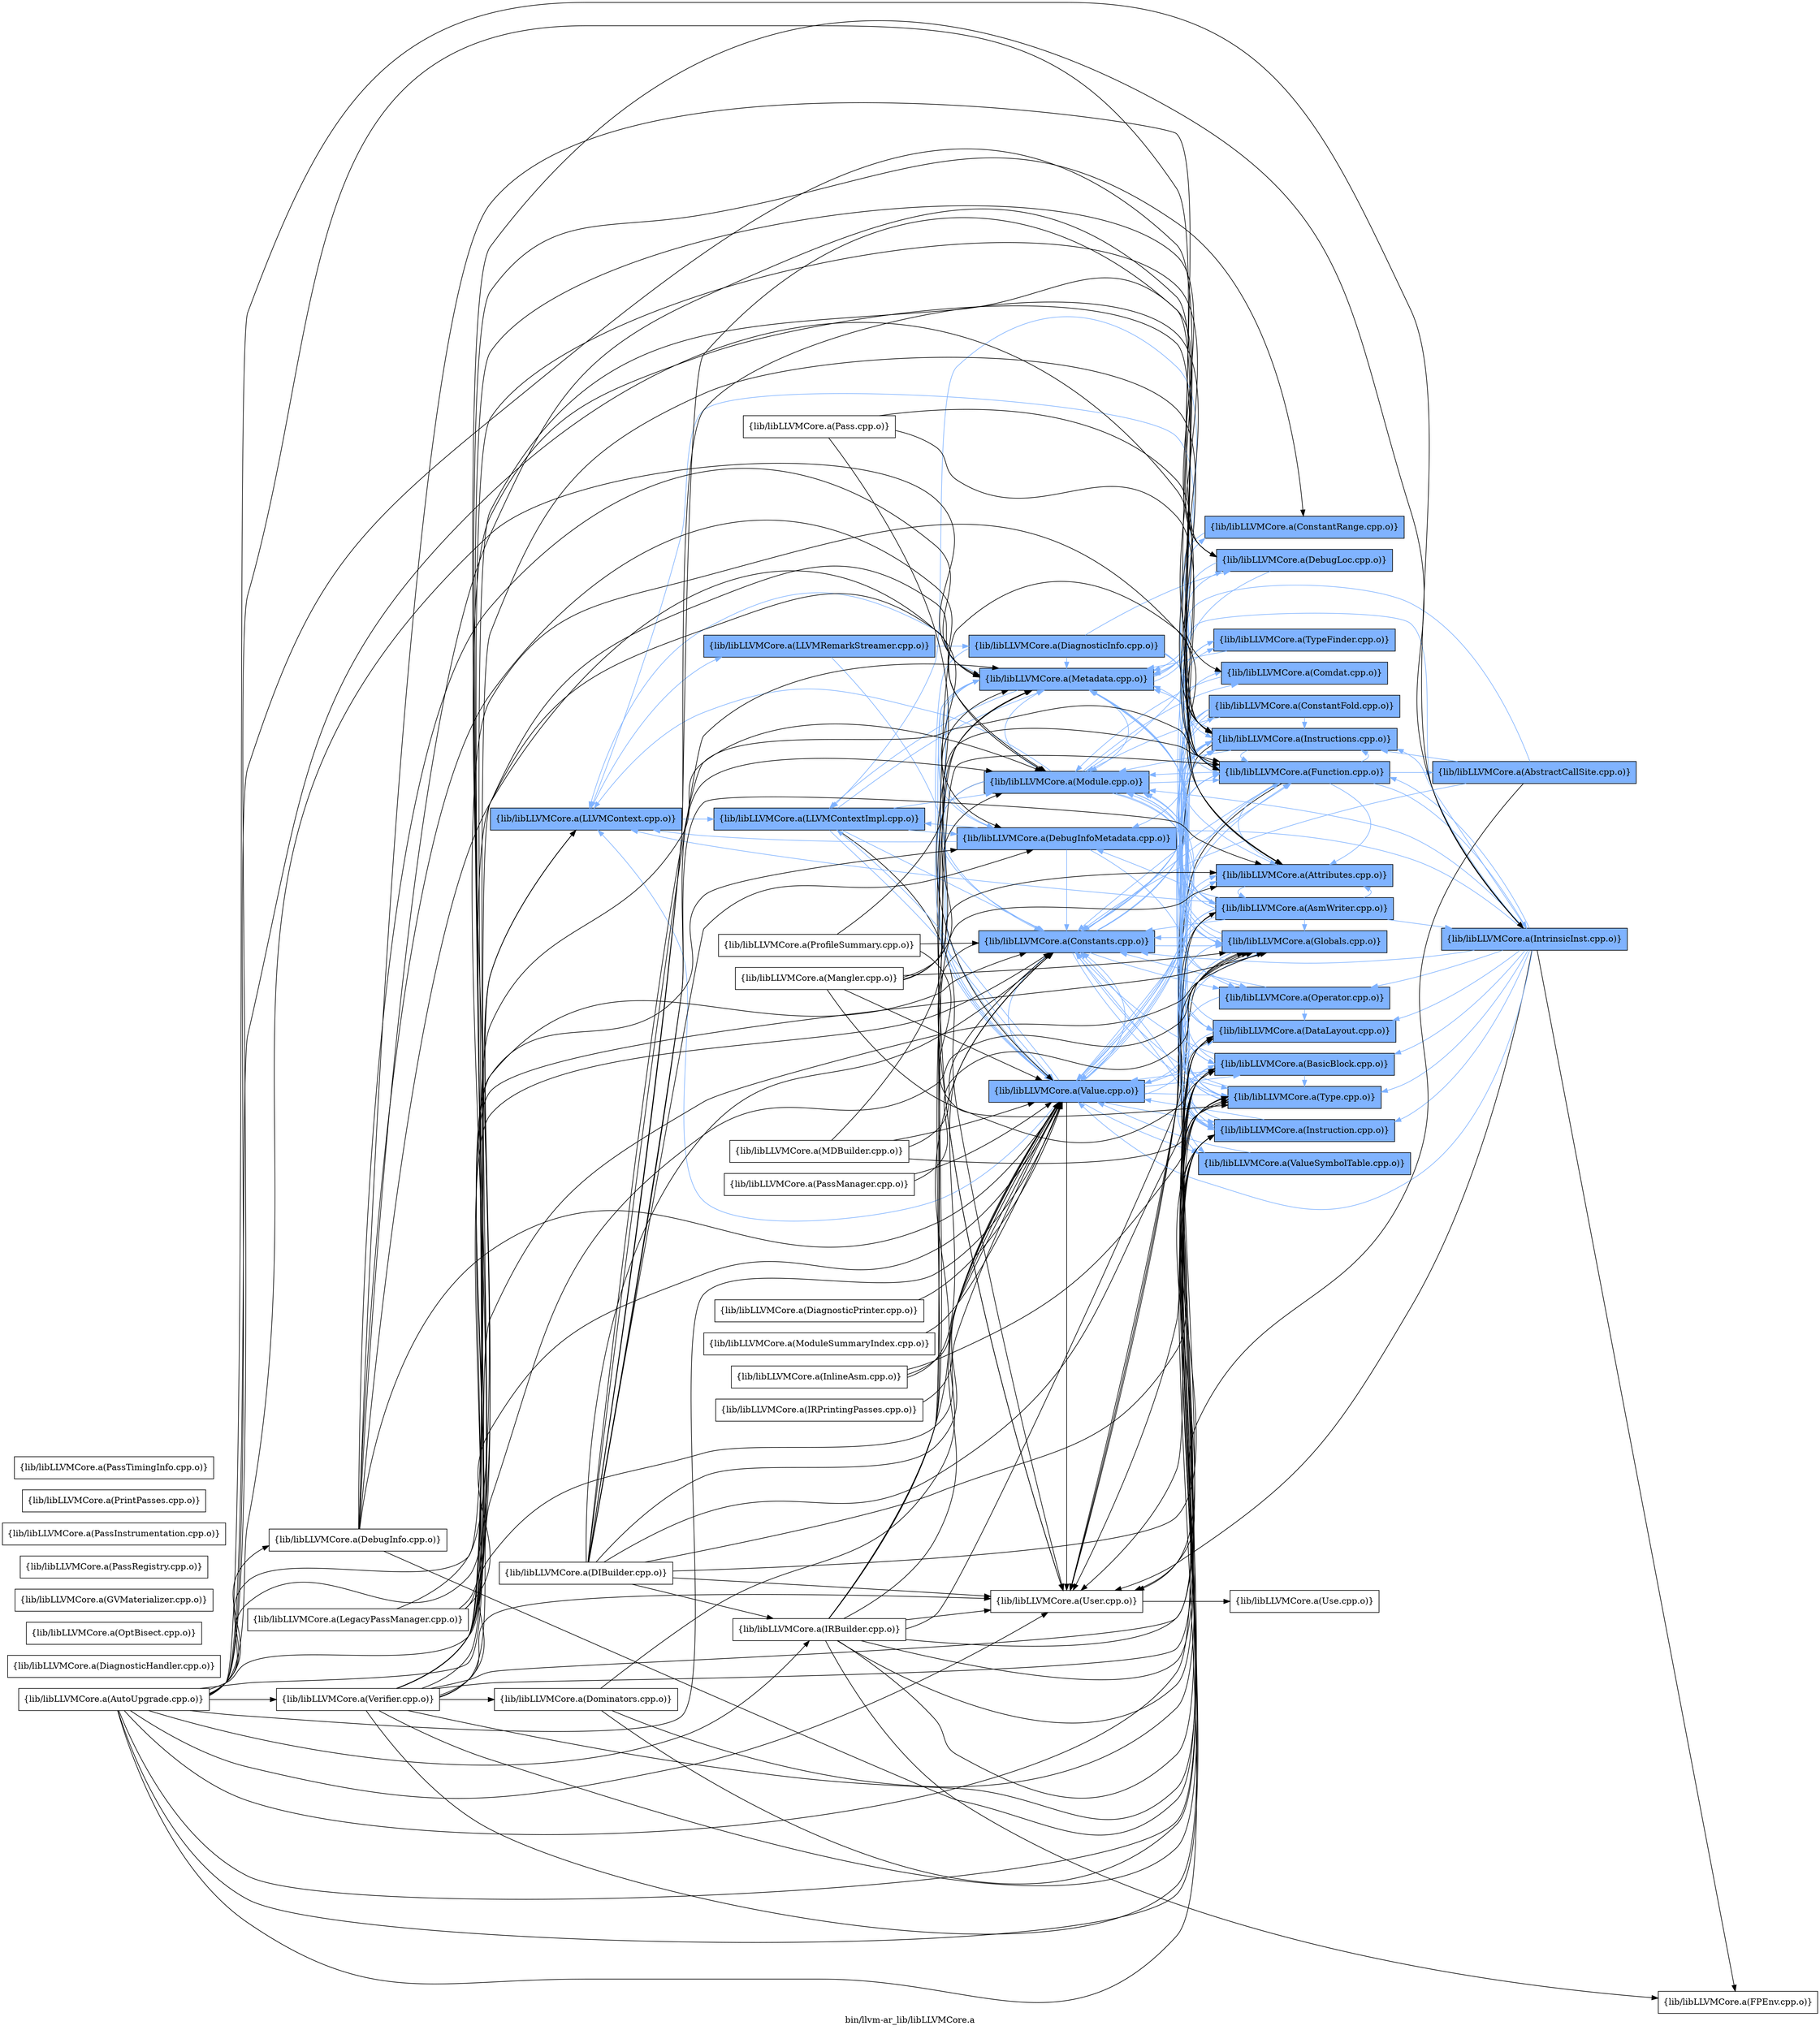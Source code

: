 digraph "bin/llvm-ar_lib/libLLVMCore.a" {
	label="bin/llvm-ar_lib/libLLVMCore.a";
	rankdir=LR;
	{ rank=same; Node0x55c13818ba88;  }
	{ rank=same; Node0x55c138185598; Node0x55c138186128;  }
	{ rank=same; Node0x55c13818edc8; Node0x55c138189008; Node0x55c13818eeb8; Node0x55c13818e2d8; Node0x55c138189cd8; Node0x55c1381890a8; Node0x55c13818ca78;  }
	{ rank=same; Node0x55c13818ebe8; Node0x55c13818e698; Node0x55c13818c578; Node0x55c138188518; Node0x55c13818d6a8; Node0x55c13818c8e8; Node0x55c13818b998; Node0x55c138188798; Node0x55c13818f048; Node0x55c13818b948; Node0x55c138186358; Node0x55c13818abd8; Node0x55c138185b38; Node0x55c138188298; Node0x55c13818a9a8; Node0x55c1381880b8; Node0x55c138189738;  }
	{ rank=same; Node0x55c13818bda8; Node0x55c13818c9d8;  }
	{ rank=same; Node0x55c13818ba88;  }
	{ rank=same; Node0x55c138185598; Node0x55c138186128;  }
	{ rank=same; Node0x55c13818edc8; Node0x55c138189008; Node0x55c13818eeb8; Node0x55c13818e2d8; Node0x55c138189cd8; Node0x55c1381890a8; Node0x55c13818ca78;  }
	{ rank=same; Node0x55c13818ebe8; Node0x55c13818e698; Node0x55c13818c578; Node0x55c138188518; Node0x55c13818d6a8; Node0x55c13818c8e8; Node0x55c13818b998; Node0x55c138188798; Node0x55c13818f048; Node0x55c13818b948; Node0x55c138186358; Node0x55c13818abd8; Node0x55c138185b38; Node0x55c138188298; Node0x55c13818a9a8; Node0x55c1381880b8; Node0x55c138189738;  }
	{ rank=same; Node0x55c13818bda8; Node0x55c13818c9d8;  }

	Node0x55c13818ba88 [shape=record,shape=box,group=1,style=filled,fillcolor="0.600000 0.5 1",label="{lib/libLLVMCore.a(LLVMContext.cpp.o)}"];
	Node0x55c13818ba88 -> Node0x55c138185598[color="0.600000 0.5 1"];
	Node0x55c13818ba88 -> Node0x55c138186128[color="0.600000 0.5 1"];
	Node0x55c138185598 [shape=record,shape=box,group=1,style=filled,fillcolor="0.600000 0.5 1",label="{lib/libLLVMCore.a(LLVMContextImpl.cpp.o)}"];
	Node0x55c138185598 -> Node0x55c13818edc8[color="0.600000 0.5 1"];
	Node0x55c138185598 -> Node0x55c138189008[color="0.600000 0.5 1"];
	Node0x55c138185598 -> Node0x55c13818eeb8[color="0.600000 0.5 1"];
	Node0x55c138185598 -> Node0x55c13818e2d8[color="0.600000 0.5 1"];
	Node0x55c138185598 -> Node0x55c138189cd8;
	Node0x55c138185598 -> Node0x55c1381890a8[color="0.600000 0.5 1"];
	Node0x55c138186128 [shape=record,shape=box,group=1,style=filled,fillcolor="0.600000 0.5 1",label="{lib/libLLVMCore.a(LLVMRemarkStreamer.cpp.o)}"];
	Node0x55c138186128 -> Node0x55c13818ca78[color="0.600000 0.5 1"];
	Node0x55c138186128 -> Node0x55c1381890a8[color="0.600000 0.5 1"];
	Node0x55c13818db58 [shape=record,shape=box,group=0,label="{lib/libLLVMCore.a(DiagnosticPrinter.cpp.o)}"];
	Node0x55c13818db58 -> Node0x55c1381890a8;
	Node0x55c1381890a8 [shape=record,shape=box,group=1,style=filled,fillcolor="0.600000 0.5 1",label="{lib/libLLVMCore.a(Value.cpp.o)}"];
	Node0x55c1381890a8 -> Node0x55c13818ba88[color="0.600000 0.5 1"];
	Node0x55c1381890a8 -> Node0x55c13818ebe8[color="0.600000 0.5 1"];
	Node0x55c1381890a8 -> Node0x55c13818edc8[color="0.600000 0.5 1"];
	Node0x55c1381890a8 -> Node0x55c13818e698[color="0.600000 0.5 1"];
	Node0x55c1381890a8 -> Node0x55c13818a9a8[color="0.600000 0.5 1"];
	Node0x55c1381890a8 -> Node0x55c13818c578[color="0.600000 0.5 1"];
	Node0x55c1381890a8 -> Node0x55c13818b948[color="0.600000 0.5 1"];
	Node0x55c1381890a8 -> Node0x55c138188518[color="0.600000 0.5 1"];
	Node0x55c1381890a8 -> Node0x55c1381880b8[color="0.600000 0.5 1"];
	Node0x55c1381890a8 -> Node0x55c138185598[color="0.600000 0.5 1"];
	Node0x55c1381890a8 -> Node0x55c13818eeb8[color="0.600000 0.5 1"];
	Node0x55c1381890a8 -> Node0x55c13818b998[color="0.600000 0.5 1"];
	Node0x55c1381890a8 -> Node0x55c138189cd8;
	Node0x55c1381890a8 -> Node0x55c138185b38[color="0.600000 0.5 1"];
	Node0x55c13818ca78 [shape=record,shape=box,group=1,style=filled,fillcolor="0.600000 0.5 1",label="{lib/libLLVMCore.a(DiagnosticInfo.cpp.o)}"];
	Node0x55c13818ca78 -> Node0x55c13818ebe8[color="0.600000 0.5 1"];
	Node0x55c13818ca78 -> Node0x55c13818e698[color="0.600000 0.5 1"];
	Node0x55c13818ca78 -> Node0x55c138189738[color="0.600000 0.5 1"];
	Node0x55c13818ca78 -> Node0x55c13818f048[color="0.600000 0.5 1"];
	Node0x55c13818ca78 -> Node0x55c13818eeb8[color="0.600000 0.5 1"];
	Node0x55c13818ca78 -> Node0x55c1381890a8[color="0.600000 0.5 1"];
	Node0x55c13818ebe8 [shape=record,shape=box,group=1,style=filled,fillcolor="0.600000 0.5 1",label="{lib/libLLVMCore.a(Function.cpp.o)}"];
	Node0x55c13818ebe8 -> Node0x55c13818ba88[color="0.600000 0.5 1"];
	Node0x55c13818ebe8 -> Node0x55c13818edc8[color="0.600000 0.5 1"];
	Node0x55c13818ebe8 -> Node0x55c13818a9a8[color="0.600000 0.5 1"];
	Node0x55c13818ebe8 -> Node0x55c13818c578[color="0.600000 0.5 1"];
	Node0x55c13818ebe8 -> Node0x55c13818b948[color="0.600000 0.5 1"];
	Node0x55c13818ebe8 -> Node0x55c1381880b8[color="0.600000 0.5 1"];
	Node0x55c13818ebe8 -> Node0x55c13818bda8[color="0.600000 0.5 1"];
	Node0x55c13818ebe8 -> Node0x55c13818c9d8[color="0.600000 0.5 1"];
	Node0x55c13818ebe8 -> Node0x55c13818eeb8[color="0.600000 0.5 1"];
	Node0x55c13818ebe8 -> Node0x55c13818e2d8[color="0.600000 0.5 1"];
	Node0x55c13818ebe8 -> Node0x55c13818b998[color="0.600000 0.5 1"];
	Node0x55c13818ebe8 -> Node0x55c138189cd8;
	Node0x55c13818ebe8 -> Node0x55c1381890a8[color="0.600000 0.5 1"];
	Node0x55c13818ebe8 -> Node0x55c138185b38[color="0.600000 0.5 1"];
	Node0x55c13818e698 [shape=record,shape=box,group=1,style=filled,fillcolor="0.600000 0.5 1",label="{lib/libLLVMCore.a(Instruction.cpp.o)}"];
	Node0x55c13818e698 -> Node0x55c13818edc8[color="0.600000 0.5 1"];
	Node0x55c13818e698 -> Node0x55c13818a9a8[color="0.600000 0.5 1"];
	Node0x55c13818e698 -> Node0x55c13818c578[color="0.600000 0.5 1"];
	Node0x55c13818e698 -> Node0x55c1381880b8[color="0.600000 0.5 1"];
	Node0x55c13818e698 -> Node0x55c13818eeb8[color="0.600000 0.5 1"];
	Node0x55c13818e698 -> Node0x55c138189cd8;
	Node0x55c13818e698 -> Node0x55c1381890a8[color="0.600000 0.5 1"];
	Node0x55c138189738 [shape=record,shape=box,group=1,style=filled,fillcolor="0.600000 0.5 1",label="{lib/libLLVMCore.a(AsmWriter.cpp.o)}"];
	Node0x55c138189738 -> Node0x55c13818ba88[color="0.600000 0.5 1"];
	Node0x55c138189738 -> Node0x55c13818ebe8[color="0.600000 0.5 1"];
	Node0x55c138189738 -> Node0x55c13818edc8[color="0.600000 0.5 1"];
	Node0x55c138189738 -> Node0x55c13818e698[color="0.600000 0.5 1"];
	Node0x55c138189738 -> Node0x55c13818a9a8[color="0.600000 0.5 1"];
	Node0x55c138189738 -> Node0x55c13818c578[color="0.600000 0.5 1"];
	Node0x55c138189738 -> Node0x55c138188518[color="0.600000 0.5 1"];
	Node0x55c138189738 -> Node0x55c1381880b8[color="0.600000 0.5 1"];
	Node0x55c138189738 -> Node0x55c138189008[color="0.600000 0.5 1"];
	Node0x55c138189738 -> Node0x55c138186358[color="0.600000 0.5 1"];
	Node0x55c138189738 -> Node0x55c13818bda8[color="0.600000 0.5 1"];
	Node0x55c138189738 -> Node0x55c13818eeb8[color="0.600000 0.5 1"];
	Node0x55c138189738 -> Node0x55c13818e2d8[color="0.600000 0.5 1"];
	Node0x55c138189738 -> Node0x55c13818c8e8[color="0.600000 0.5 1"];
	Node0x55c138189738 -> Node0x55c13818b998[color="0.600000 0.5 1"];
	Node0x55c138189738 -> Node0x55c13818abd8[color="0.600000 0.5 1"];
	Node0x55c138189738 -> Node0x55c138189cd8;
	Node0x55c138189738 -> Node0x55c1381890a8[color="0.600000 0.5 1"];
	Node0x55c13818f048 [shape=record,shape=box,group=1,style=filled,fillcolor="0.600000 0.5 1",label="{lib/libLLVMCore.a(DebugLoc.cpp.o)}"];
	Node0x55c13818f048 -> Node0x55c138189008[color="0.600000 0.5 1"];
	Node0x55c13818f048 -> Node0x55c13818eeb8[color="0.600000 0.5 1"];
	Node0x55c13818eeb8 [shape=record,shape=box,group=1,style=filled,fillcolor="0.600000 0.5 1",label="{lib/libLLVMCore.a(Metadata.cpp.o)}"];
	Node0x55c13818eeb8 -> Node0x55c13818ba88[color="0.600000 0.5 1"];
	Node0x55c13818eeb8 -> Node0x55c13818edc8[color="0.600000 0.5 1"];
	Node0x55c13818eeb8 -> Node0x55c138188798[color="0.600000 0.5 1"];
	Node0x55c13818eeb8 -> Node0x55c138189008[color="0.600000 0.5 1"];
	Node0x55c13818eeb8 -> Node0x55c13818f048[color="0.600000 0.5 1"];
	Node0x55c13818eeb8 -> Node0x55c138185598[color="0.600000 0.5 1"];
	Node0x55c13818eeb8 -> Node0x55c13818e2d8[color="0.600000 0.5 1"];
	Node0x55c13818eeb8 -> Node0x55c13818b998[color="0.600000 0.5 1"];
	Node0x55c13818eeb8 -> Node0x55c1381890a8[color="0.600000 0.5 1"];
	Node0x55c13818edc8 [shape=record,shape=box,group=1,style=filled,fillcolor="0.600000 0.5 1",label="{lib/libLLVMCore.a(Constants.cpp.o)}"];
	Node0x55c13818edc8 -> Node0x55c13818ebe8[color="0.600000 0.5 1"];
	Node0x55c13818edc8 -> Node0x55c13818e698[color="0.600000 0.5 1"];
	Node0x55c13818edc8 -> Node0x55c13818c578[color="0.600000 0.5 1"];
	Node0x55c13818edc8 -> Node0x55c138188518[color="0.600000 0.5 1"];
	Node0x55c13818edc8 -> Node0x55c13818d6a8[color="0.600000 0.5 1"];
	Node0x55c13818edc8 -> Node0x55c13818c8e8[color="0.600000 0.5 1"];
	Node0x55c13818edc8 -> Node0x55c13818b998[color="0.600000 0.5 1"];
	Node0x55c13818edc8 -> Node0x55c138189cd8;
	Node0x55c13818edc8 -> Node0x55c1381890a8[color="0.600000 0.5 1"];
	Node0x55c13818a9a8 [shape=record,shape=box,group=1,style=filled,fillcolor="0.600000 0.5 1",label="{lib/libLLVMCore.a(BasicBlock.cpp.o)}"];
	Node0x55c13818a9a8 -> Node0x55c13818edc8[color="0.600000 0.5 1"];
	Node0x55c13818a9a8 -> Node0x55c13818e698[color="0.600000 0.5 1"];
	Node0x55c13818a9a8 -> Node0x55c13818eeb8[color="0.600000 0.5 1"];
	Node0x55c13818a9a8 -> Node0x55c13818b998[color="0.600000 0.5 1"];
	Node0x55c13818a9a8 -> Node0x55c138189cd8;
	Node0x55c13818a9a8 -> Node0x55c1381890a8[color="0.600000 0.5 1"];
	Node0x55c13818a9a8 -> Node0x55c138185b38[color="0.600000 0.5 1"];
	Node0x55c13818c578 [shape=record,shape=box,group=1,style=filled,fillcolor="0.600000 0.5 1",label="{lib/libLLVMCore.a(Instructions.cpp.o)}"];
	Node0x55c13818c578 -> Node0x55c13818ebe8[color="0.600000 0.5 1"];
	Node0x55c13818c578 -> Node0x55c13818edc8[color="0.600000 0.5 1"];
	Node0x55c13818c578 -> Node0x55c13818e698[color="0.600000 0.5 1"];
	Node0x55c13818c578 -> Node0x55c13818a9a8[color="0.600000 0.5 1"];
	Node0x55c13818c578 -> Node0x55c13818b948[color="0.600000 0.5 1"];
	Node0x55c13818c578 -> Node0x55c1381880b8[color="0.600000 0.5 1"];
	Node0x55c13818c578 -> Node0x55c138185598[color="0.600000 0.5 1"];
	Node0x55c13818c578 -> Node0x55c13818eeb8[color="0.600000 0.5 1"];
	Node0x55c13818c578 -> Node0x55c13818e2d8[color="0.600000 0.5 1"];
	Node0x55c13818c578 -> Node0x55c13818b998[color="0.600000 0.5 1"];
	Node0x55c13818c578 -> Node0x55c138189cd8;
	Node0x55c13818c578 -> Node0x55c1381890a8[color="0.600000 0.5 1"];
	Node0x55c13818b948 [shape=record,shape=box,group=1,style=filled,fillcolor="0.600000 0.5 1",label="{lib/libLLVMCore.a(DataLayout.cpp.o)}"];
	Node0x55c13818b948 -> Node0x55c138188518[color="0.600000 0.5 1"];
	Node0x55c13818b948 -> Node0x55c13818e2d8[color="0.600000 0.5 1"];
	Node0x55c13818b948 -> Node0x55c13818b998[color="0.600000 0.5 1"];
	Node0x55c1381880b8 [shape=record,shape=box,group=1,style=filled,fillcolor="0.600000 0.5 1",label="{lib/libLLVMCore.a(Attributes.cpp.o)}"];
	Node0x55c1381880b8 -> Node0x55c13818ebe8[color="0.600000 0.5 1"];
	Node0x55c1381880b8 -> Node0x55c138189738[color="0.600000 0.5 1"];
	Node0x55c13818bda8 [shape=record,shape=box,group=1,style=filled,fillcolor="0.600000 0.5 1",label="{lib/libLLVMCore.a(IntrinsicInst.cpp.o)}"];
	Node0x55c13818bda8 -> Node0x55c13818ebe8[color="0.600000 0.5 1"];
	Node0x55c13818bda8 -> Node0x55c13818edc8[color="0.600000 0.5 1"];
	Node0x55c13818bda8 -> Node0x55c13818e698[color="0.600000 0.5 1"];
	Node0x55c13818bda8 -> Node0x55c13818a9a8[color="0.600000 0.5 1"];
	Node0x55c13818bda8 -> Node0x55c13818c578[color="0.600000 0.5 1"];
	Node0x55c13818bda8 -> Node0x55c13818b948[color="0.600000 0.5 1"];
	Node0x55c13818bda8 -> Node0x55c138189008[color="0.600000 0.5 1"];
	Node0x55c13818bda8 -> Node0x55c13818d928;
	Node0x55c13818bda8 -> Node0x55c13818eeb8[color="0.600000 0.5 1"];
	Node0x55c13818bda8 -> Node0x55c13818e2d8[color="0.600000 0.5 1"];
	Node0x55c13818bda8 -> Node0x55c13818c8e8[color="0.600000 0.5 1"];
	Node0x55c13818bda8 -> Node0x55c13818b998[color="0.600000 0.5 1"];
	Node0x55c13818bda8 -> Node0x55c138189cd8;
	Node0x55c13818bda8 -> Node0x55c1381890a8[color="0.600000 0.5 1"];
	Node0x55c13818c9d8 [shape=record,shape=box,group=1,style=filled,fillcolor="0.600000 0.5 1",label="{lib/libLLVMCore.a(AbstractCallSite.cpp.o)}"];
	Node0x55c13818c9d8 -> Node0x55c13818edc8[color="0.600000 0.5 1"];
	Node0x55c13818c9d8 -> Node0x55c13818c578[color="0.600000 0.5 1"];
	Node0x55c13818c9d8 -> Node0x55c13818eeb8[color="0.600000 0.5 1"];
	Node0x55c13818c9d8 -> Node0x55c138189cd8;
	Node0x55c13818e2d8 [shape=record,shape=box,group=1,style=filled,fillcolor="0.600000 0.5 1",label="{lib/libLLVMCore.a(Module.cpp.o)}"];
	Node0x55c13818e2d8 -> Node0x55c13818ba88[color="0.600000 0.5 1"];
	Node0x55c13818e2d8 -> Node0x55c13818ebe8[color="0.600000 0.5 1"];
	Node0x55c13818e2d8 -> Node0x55c13818edc8[color="0.600000 0.5 1"];
	Node0x55c13818e2d8 -> Node0x55c13818b948[color="0.600000 0.5 1"];
	Node0x55c13818e2d8 -> Node0x55c138188518[color="0.600000 0.5 1"];
	Node0x55c13818e2d8 -> Node0x55c138186358[color="0.600000 0.5 1"];
	Node0x55c13818e2d8 -> Node0x55c13818eeb8[color="0.600000 0.5 1"];
	Node0x55c13818e2d8 -> Node0x55c13818b998[color="0.600000 0.5 1"];
	Node0x55c13818e2d8 -> Node0x55c13818abd8[color="0.600000 0.5 1"];
	Node0x55c13818e2d8 -> Node0x55c138189cd8;
	Node0x55c13818e2d8 -> Node0x55c1381890a8[color="0.600000 0.5 1"];
	Node0x55c13818e2d8 -> Node0x55c138185b38[color="0.600000 0.5 1"];
	Node0x55c13818b998 [shape=record,shape=box,group=1,style=filled,fillcolor="0.600000 0.5 1",label="{lib/libLLVMCore.a(Type.cpp.o)}"];
	Node0x55c13818b998 -> Node0x55c13818edc8[color="0.600000 0.5 1"];
	Node0x55c138189cd8 [shape=record,shape=box,group=0,label="{lib/libLLVMCore.a(User.cpp.o)}"];
	Node0x55c138189cd8 -> Node0x55c138188298;
	Node0x55c138185b38 [shape=record,shape=box,group=1,style=filled,fillcolor="0.600000 0.5 1",label="{lib/libLLVMCore.a(ValueSymbolTable.cpp.o)}"];
	Node0x55c138185b38 -> Node0x55c1381890a8[color="0.600000 0.5 1"];
	Node0x55c138188518 [shape=record,shape=box,group=1,style=filled,fillcolor="0.600000 0.5 1",label="{lib/libLLVMCore.a(Globals.cpp.o)}"];
	Node0x55c138188518 -> Node0x55c13818ebe8[color="0.600000 0.5 1"];
	Node0x55c138188518 -> Node0x55c13818edc8[color="0.600000 0.5 1"];
	Node0x55c138188518 -> Node0x55c13818eeb8[color="0.600000 0.5 1"];
	Node0x55c138188518 -> Node0x55c13818e2d8[color="0.600000 0.5 1"];
	Node0x55c138188518 -> Node0x55c13818b998[color="0.600000 0.5 1"];
	Node0x55c138188518 -> Node0x55c138189cd8;
	Node0x55c138188518 -> Node0x55c1381890a8[color="0.600000 0.5 1"];
	Node0x55c13818d6a8 [shape=record,shape=box,group=1,style=filled,fillcolor="0.600000 0.5 1",label="{lib/libLLVMCore.a(ConstantFold.cpp.o)}"];
	Node0x55c13818d6a8 -> Node0x55c13818ebe8[color="0.600000 0.5 1"];
	Node0x55c13818d6a8 -> Node0x55c13818edc8[color="0.600000 0.5 1"];
	Node0x55c13818d6a8 -> Node0x55c13818c578[color="0.600000 0.5 1"];
	Node0x55c13818d6a8 -> Node0x55c138188518[color="0.600000 0.5 1"];
	Node0x55c13818d6a8 -> Node0x55c13818e2d8[color="0.600000 0.5 1"];
	Node0x55c13818d6a8 -> Node0x55c13818c8e8[color="0.600000 0.5 1"];
	Node0x55c13818d6a8 -> Node0x55c13818b998[color="0.600000 0.5 1"];
	Node0x55c13818d6a8 -> Node0x55c1381890a8[color="0.600000 0.5 1"];
	Node0x55c13818c8e8 [shape=record,shape=box,group=1,style=filled,fillcolor="0.600000 0.5 1",label="{lib/libLLVMCore.a(Operator.cpp.o)}"];
	Node0x55c13818c8e8 -> Node0x55c13818edc8[color="0.600000 0.5 1"];
	Node0x55c13818c8e8 -> Node0x55c13818b948[color="0.600000 0.5 1"];
	Node0x55c13818c8e8 -> Node0x55c13818b998[color="0.600000 0.5 1"];
	Node0x55c138188798 [shape=record,shape=box,group=1,style=filled,fillcolor="0.600000 0.5 1",label="{lib/libLLVMCore.a(ConstantRange.cpp.o)}"];
	Node0x55c138188798 -> Node0x55c13818c578[color="0.600000 0.5 1"];
	Node0x55c138189008 [shape=record,shape=box,group=1,style=filled,fillcolor="0.600000 0.5 1",label="{lib/libLLVMCore.a(DebugInfoMetadata.cpp.o)}"];
	Node0x55c138189008 -> Node0x55c13818ba88[color="0.600000 0.5 1"];
	Node0x55c138189008 -> Node0x55c13818edc8[color="0.600000 0.5 1"];
	Node0x55c138189008 -> Node0x55c138185598[color="0.600000 0.5 1"];
	Node0x55c138189008 -> Node0x55c13818eeb8[color="0.600000 0.5 1"];
	Node0x55c138189008 -> Node0x55c13818b998[color="0.600000 0.5 1"];
	Node0x55c138186358 [shape=record,shape=box,group=1,style=filled,fillcolor="0.600000 0.5 1",label="{lib/libLLVMCore.a(Comdat.cpp.o)}"];
	Node0x55c138186358 -> Node0x55c13818e2d8[color="0.600000 0.5 1"];
	Node0x55c13818abd8 [shape=record,shape=box,group=1,style=filled,fillcolor="0.600000 0.5 1",label="{lib/libLLVMCore.a(TypeFinder.cpp.o)}"];
	Node0x55c13818abd8 -> Node0x55c13818ebe8[color="0.600000 0.5 1"];
	Node0x55c13818abd8 -> Node0x55c138188518[color="0.600000 0.5 1"];
	Node0x55c13818abd8 -> Node0x55c13818eeb8[color="0.600000 0.5 1"];
	Node0x55c13818d928 [shape=record,shape=box,group=0,label="{lib/libLLVMCore.a(FPEnv.cpp.o)}"];
	Node0x55c13818e378 [shape=record,shape=box,group=0,label="{lib/libLLVMCore.a(DebugInfo.cpp.o)}"];
	Node0x55c13818e378 -> Node0x55c13818ebe8;
	Node0x55c13818e378 -> Node0x55c13818e698;
	Node0x55c13818e378 -> Node0x55c138189008;
	Node0x55c13818e378 -> Node0x55c13818f048;
	Node0x55c13818e378 -> Node0x55c13818eeb8;
	Node0x55c13818e378 -> Node0x55c13818e2d8;
	Node0x55c13818e378 -> Node0x55c1381890a8;
	Node0x55c13818e0f8 [shape=record,shape=box,group=0,label="{lib/libLLVMCore.a(DIBuilder.cpp.o)}"];
	Node0x55c13818e0f8 -> Node0x55c13818ebe8;
	Node0x55c13818e0f8 -> Node0x55c13818edc8;
	Node0x55c13818e0f8 -> Node0x55c13818e698;
	Node0x55c13818e0f8 -> Node0x55c13818a9a8;
	Node0x55c13818e0f8 -> Node0x55c13818c578;
	Node0x55c13818e0f8 -> Node0x55c1381880b8;
	Node0x55c13818e0f8 -> Node0x55c138189008;
	Node0x55c13818e0f8 -> Node0x55c13818f048;
	Node0x55c13818e0f8 -> Node0x55c138185d68;
	Node0x55c13818e0f8 -> Node0x55c13818eeb8;
	Node0x55c13818e0f8 -> Node0x55c13818e2d8;
	Node0x55c13818e0f8 -> Node0x55c13818b998;
	Node0x55c13818e0f8 -> Node0x55c138189cd8;
	Node0x55c13818e0f8 -> Node0x55c1381890a8;
	Node0x55c138185d68 [shape=record,shape=box,group=0,label="{lib/libLLVMCore.a(IRBuilder.cpp.o)}"];
	Node0x55c138185d68 -> Node0x55c13818ebe8;
	Node0x55c138185d68 -> Node0x55c13818edc8;
	Node0x55c138185d68 -> Node0x55c13818e698;
	Node0x55c138185d68 -> Node0x55c13818a9a8;
	Node0x55c138185d68 -> Node0x55c13818c578;
	Node0x55c138185d68 -> Node0x55c13818b948;
	Node0x55c138185d68 -> Node0x55c138188518;
	Node0x55c138185d68 -> Node0x55c1381880b8;
	Node0x55c138185d68 -> Node0x55c13818d928;
	Node0x55c138185d68 -> Node0x55c13818eeb8;
	Node0x55c138185d68 -> Node0x55c13818b998;
	Node0x55c138185d68 -> Node0x55c138189cd8;
	Node0x55c138185d68 -> Node0x55c1381890a8;
	Node0x55c138187708 [shape=record,shape=box,group=0,label="{lib/libLLVMCore.a(DiagnosticHandler.cpp.o)}"];
	Node0x55c13818e738 [shape=record,shape=box,group=0,label="{lib/libLLVMCore.a(MDBuilder.cpp.o)}"];
	Node0x55c13818e738 -> Node0x55c13818edc8;
	Node0x55c13818e738 -> Node0x55c13818eeb8;
	Node0x55c13818e738 -> Node0x55c13818b998;
	Node0x55c13818e738 -> Node0x55c1381890a8;
	Node0x55c13818d518 [shape=record,shape=box,group=0,label="{lib/libLLVMCore.a(ModuleSummaryIndex.cpp.o)}"];
	Node0x55c13818d518 -> Node0x55c1381890a8;
	Node0x55c13818d068 [shape=record,shape=box,group=0,label="{lib/libLLVMCore.a(OptBisect.cpp.o)}"];
	Node0x55c13818c5c8 [shape=record,shape=box,group=0,label="{lib/libLLVMCore.a(ProfileSummary.cpp.o)}"];
	Node0x55c13818c5c8 -> Node0x55c13818edc8;
	Node0x55c13818c5c8 -> Node0x55c13818eeb8;
	Node0x55c13818c5c8 -> Node0x55c13818b998;
	Node0x55c138188298 [shape=record,shape=box,group=0,label="{lib/libLLVMCore.a(Use.cpp.o)}"];
	Node0x55c13818e1e8 [shape=record,shape=box,group=0,label="{lib/libLLVMCore.a(Mangler.cpp.o)}"];
	Node0x55c13818e1e8 -> Node0x55c13818ebe8;
	Node0x55c13818e1e8 -> Node0x55c13818b948;
	Node0x55c13818e1e8 -> Node0x55c138188518;
	Node0x55c13818e1e8 -> Node0x55c1381880b8;
	Node0x55c13818e1e8 -> Node0x55c13818e2d8;
	Node0x55c13818e1e8 -> Node0x55c1381890a8;
	Node0x55c138187258 [shape=record,shape=box,group=0,label="{lib/libLLVMCore.a(AutoUpgrade.cpp.o)}"];
	Node0x55c138187258 -> Node0x55c13818ba88;
	Node0x55c138187258 -> Node0x55c13818ebe8;
	Node0x55c138187258 -> Node0x55c13818edc8;
	Node0x55c138187258 -> Node0x55c13818e698;
	Node0x55c138187258 -> Node0x55c13818a9a8;
	Node0x55c138187258 -> Node0x55c13818c578;
	Node0x55c138187258 -> Node0x55c13818b948;
	Node0x55c138187258 -> Node0x55c138188518;
	Node0x55c138187258 -> Node0x55c1381880b8;
	Node0x55c138187258 -> Node0x55c13818bda8;
	Node0x55c138187258 -> Node0x55c13818e378;
	Node0x55c138187258 -> Node0x55c138185d68;
	Node0x55c138187258 -> Node0x55c13818eeb8;
	Node0x55c138187258 -> Node0x55c13818e2d8;
	Node0x55c138187258 -> Node0x55c13818b998;
	Node0x55c138187258 -> Node0x55c138189cd8;
	Node0x55c138187258 -> Node0x55c1381890a8;
	Node0x55c138187258 -> Node0x55c1381853b8;
	Node0x55c1381853b8 [shape=record,shape=box,group=0,label="{lib/libLLVMCore.a(Verifier.cpp.o)}"];
	Node0x55c1381853b8 -> Node0x55c13818ba88;
	Node0x55c1381853b8 -> Node0x55c13818ebe8;
	Node0x55c1381853b8 -> Node0x55c13818edc8;
	Node0x55c1381853b8 -> Node0x55c13818e698;
	Node0x55c1381853b8 -> Node0x55c13818a9a8;
	Node0x55c1381853b8 -> Node0x55c13818c578;
	Node0x55c1381853b8 -> Node0x55c13818b948;
	Node0x55c1381853b8 -> Node0x55c138188518;
	Node0x55c1381853b8 -> Node0x55c138188798;
	Node0x55c1381853b8 -> Node0x55c1381880b8;
	Node0x55c1381853b8 -> Node0x55c138189738;
	Node0x55c1381853b8 -> Node0x55c138189008;
	Node0x55c1381853b8 -> Node0x55c138186358;
	Node0x55c1381853b8 -> Node0x55c13818bda8;
	Node0x55c1381853b8 -> Node0x55c13818f048;
	Node0x55c1381853b8 -> Node0x55c13818eeb8;
	Node0x55c1381853b8 -> Node0x55c13818e2d8;
	Node0x55c1381853b8 -> Node0x55c13818b998;
	Node0x55c1381853b8 -> Node0x55c138189cd8;
	Node0x55c1381853b8 -> Node0x55c1381890a8;
	Node0x55c1381853b8 -> Node0x55c13818d7e8;
	Node0x55c138185458 [shape=record,shape=box,group=0,label="{lib/libLLVMCore.a(GVMaterializer.cpp.o)}"];
	Node0x55c1381855e8 [shape=record,shape=box,group=0,label="{lib/libLLVMCore.a(InlineAsm.cpp.o)}"];
	Node0x55c1381855e8 -> Node0x55c13818edc8;
	Node0x55c1381855e8 -> Node0x55c13818b998;
	Node0x55c1381855e8 -> Node0x55c1381890a8;
	Node0x55c13818d7e8 [shape=record,shape=box,group=0,label="{lib/libLLVMCore.a(Dominators.cpp.o)}"];
	Node0x55c13818d7e8 -> Node0x55c13818e698;
	Node0x55c13818d7e8 -> Node0x55c13818a9a8;
	Node0x55c13818d7e8 -> Node0x55c1381890a8;
	Node0x55c138185818 [shape=record,shape=box,group=0,label="{lib/libLLVMCore.a(PassRegistry.cpp.o)}"];
	Node0x55c138186038 [shape=record,shape=box,group=0,label="{lib/libLLVMCore.a(PassManager.cpp.o)}"];
	Node0x55c138186038 -> Node0x55c138188518;
	Node0x55c138186038 -> Node0x55c1381890a8;
	Node0x55c13818de78 [shape=record,shape=box,group=0,label="{lib/libLLVMCore.a(PassInstrumentation.cpp.o)}"];
	Node0x55c13818dab8 [shape=record,shape=box,group=0,label="{lib/libLLVMCore.a(Pass.cpp.o)}"];
	Node0x55c13818dab8 -> Node0x55c13818ebe8;
	Node0x55c13818dab8 -> Node0x55c1381880b8;
	Node0x55c13818dab8 -> Node0x55c1381890a8;
	Node0x55c13818d4c8 [shape=record,shape=box,group=0,label="{lib/libLLVMCore.a(IRPrintingPasses.cpp.o)}"];
	Node0x55c13818d4c8 -> Node0x55c1381890a8;
	Node0x55c13818e008 [shape=record,shape=box,group=0,label="{lib/libLLVMCore.a(PrintPasses.cpp.o)}"];
	Node0x55c13818e418 [shape=record,shape=box,group=0,label="{lib/libLLVMCore.a(LegacyPassManager.cpp.o)}"];
	Node0x55c13818e418 -> Node0x55c13818ba88;
	Node0x55c13818e418 -> Node0x55c13818ebe8;
	Node0x55c13818e418 -> Node0x55c138188518;
	Node0x55c13818e418 -> Node0x55c1381890a8;
	Node0x55c13818ecd8 [shape=record,shape=box,group=0,label="{lib/libLLVMCore.a(PassTimingInfo.cpp.o)}"];
}

